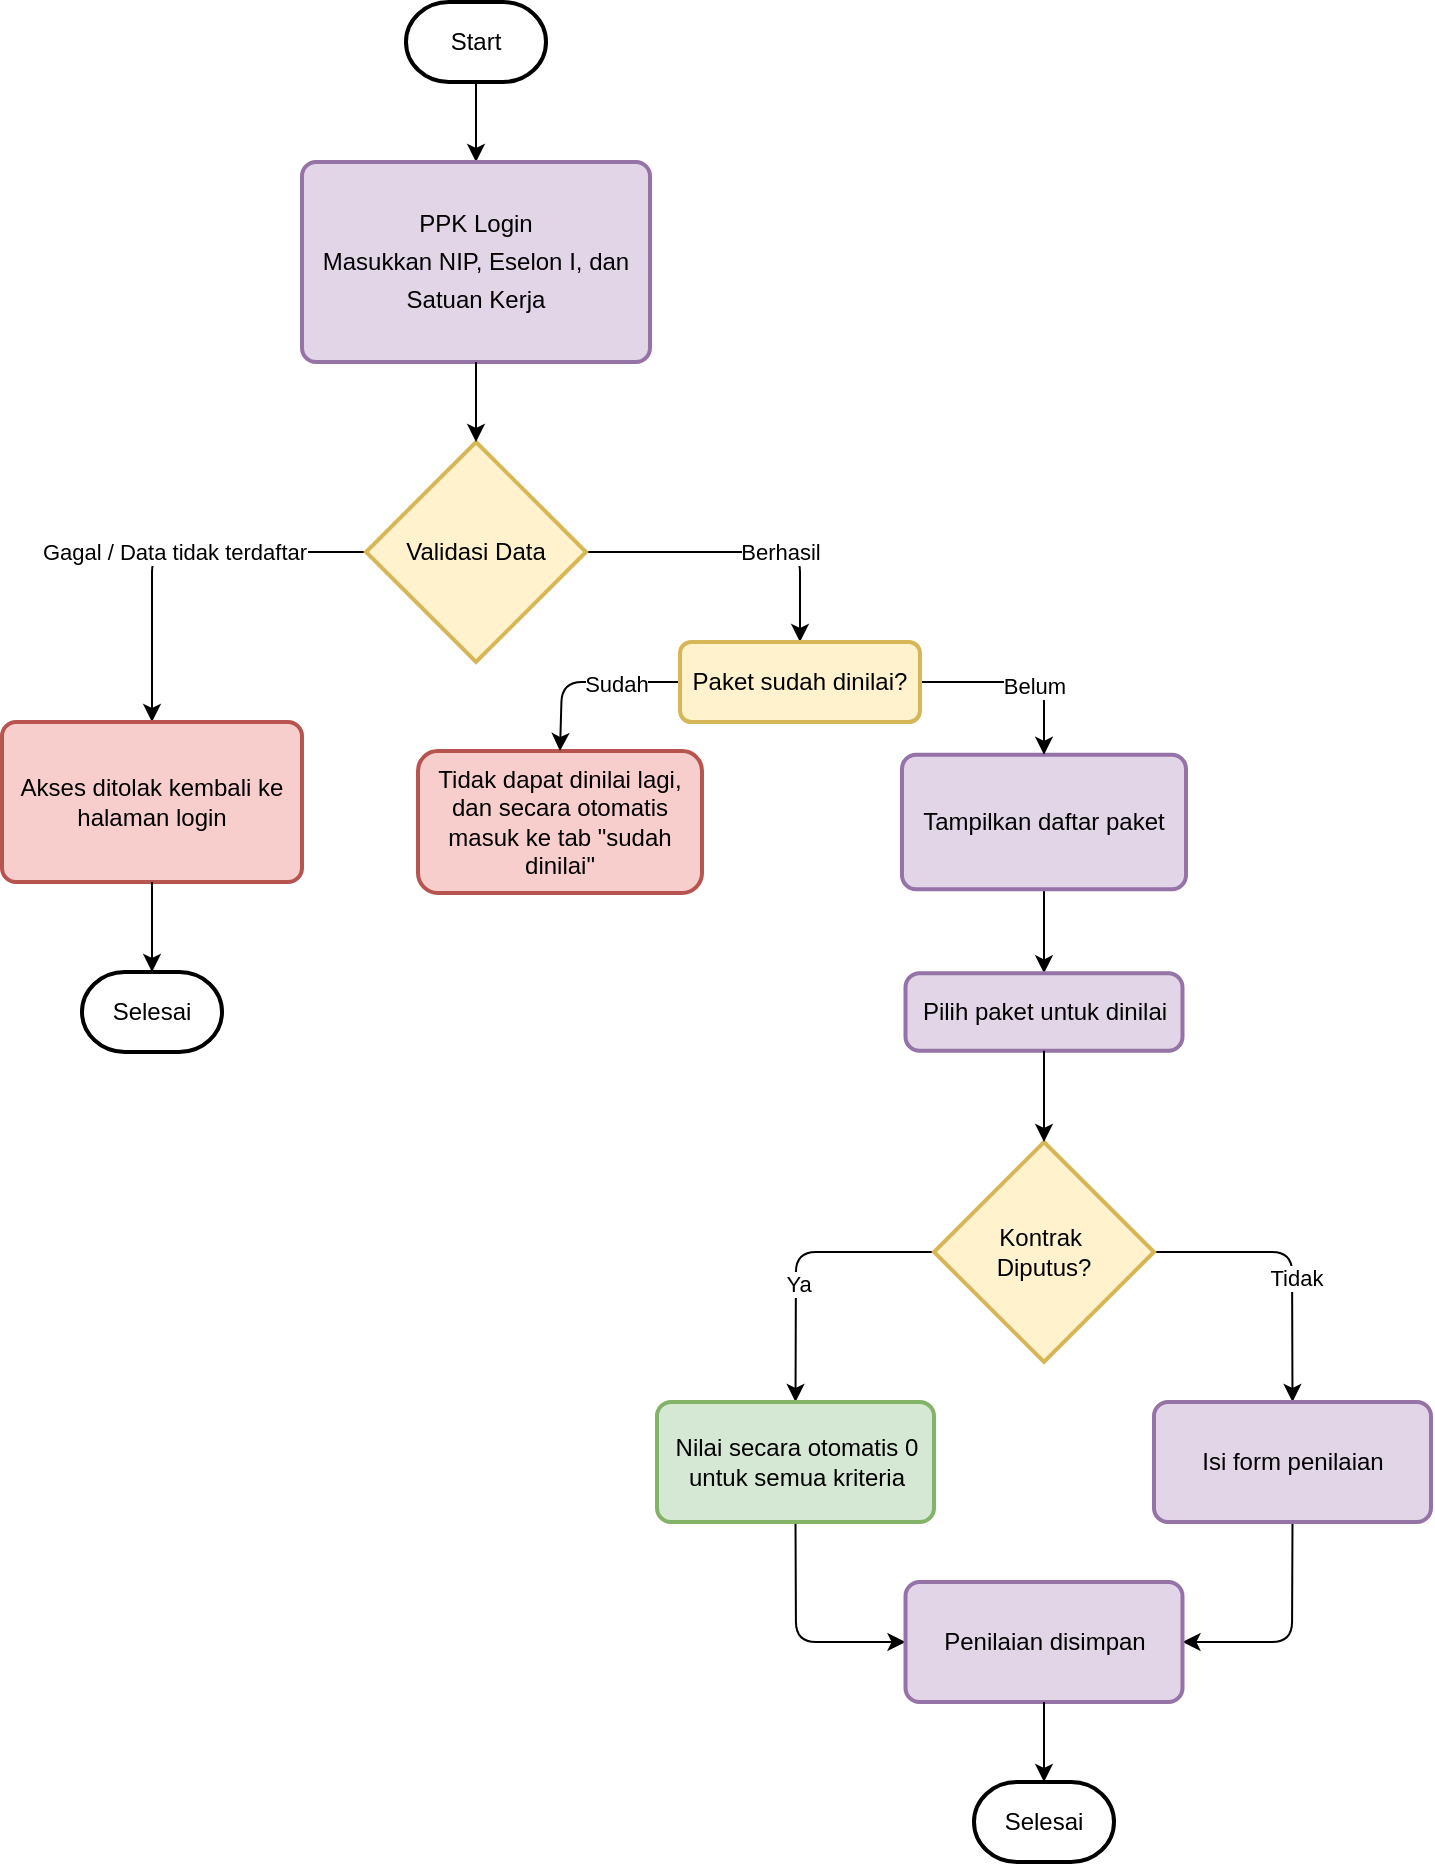 <mxfile>
    <diagram id="J0CxmrGqX70ax98WDTyq" name="Page-1">
        <mxGraphModel dx="1649" dy="1113" grid="1" gridSize="10" guides="1" tooltips="1" connect="1" arrows="1" fold="1" page="1" pageScale="1" pageWidth="827" pageHeight="1169" background="none" math="0" shadow="0">
            <root>
                <mxCell id="0"/>
                <mxCell id="1" parent="0"/>
                <mxCell id="45" style="edgeStyle=none;html=1;entryX=0.5;entryY=0;entryDx=0;entryDy=0;" edge="1" parent="1" source="42" target="43">
                    <mxGeometry relative="1" as="geometry"/>
                </mxCell>
                <mxCell id="42" value="Start" style="strokeWidth=2;html=1;shape=mxgraph.flowchart.terminator;whiteSpace=wrap;" vertex="1" parent="1">
                    <mxGeometry x="272" y="50" width="70" height="40" as="geometry"/>
                </mxCell>
                <mxCell id="43" value="&lt;div style=&quot;line-height: 160%;&quot;&gt;PPK Login&lt;div&gt;Masukkan NIP, Eselon I, dan Satuan Kerja&lt;/div&gt;&lt;/div&gt;" style="rounded=1;whiteSpace=wrap;html=1;absoluteArcSize=1;arcSize=14;strokeWidth=2;fillColor=#e1d5e7;strokeColor=#9673a6;" vertex="1" parent="1">
                    <mxGeometry x="220" y="130" width="174" height="100" as="geometry"/>
                </mxCell>
                <mxCell id="53" value="Gagal / Data tidak terdaftar" style="edgeStyle=none;html=1;exitX=0;exitY=0.5;exitDx=0;exitDy=0;exitPerimeter=0;entryX=0.5;entryY=0;entryDx=0;entryDy=0;" edge="1" parent="1" source="44" target="48">
                    <mxGeometry relative="1" as="geometry">
                        <Array as="points">
                            <mxPoint x="145" y="325"/>
                        </Array>
                    </mxGeometry>
                </mxCell>
                <mxCell id="66" style="edgeStyle=none;html=1;entryX=0.5;entryY=0;entryDx=0;entryDy=0;exitX=1;exitY=0.5;exitDx=0;exitDy=0;exitPerimeter=0;" edge="1" parent="1" source="44" target="65">
                    <mxGeometry relative="1" as="geometry">
                        <Array as="points">
                            <mxPoint x="469" y="325"/>
                        </Array>
                    </mxGeometry>
                </mxCell>
                <mxCell id="67" value="Berhasil" style="edgeLabel;html=1;align=center;verticalAlign=middle;resizable=0;points=[];" vertex="1" connectable="0" parent="66">
                    <mxGeometry x="0.277" relative="1" as="geometry">
                        <mxPoint as="offset"/>
                    </mxGeometry>
                </mxCell>
                <mxCell id="44" value="Validasi Data" style="strokeWidth=2;html=1;shape=mxgraph.flowchart.decision;whiteSpace=wrap;fillColor=#fff2cc;strokeColor=#d6b656;" vertex="1" parent="1">
                    <mxGeometry x="252" y="270" width="110" height="110" as="geometry"/>
                </mxCell>
                <mxCell id="46" style="edgeStyle=none;html=1;entryX=0.5;entryY=0;entryDx=0;entryDy=0;entryPerimeter=0;" edge="1" parent="1" source="43" target="44">
                    <mxGeometry relative="1" as="geometry"/>
                </mxCell>
                <mxCell id="74" style="edgeStyle=none;html=1;entryX=0.5;entryY=0;entryDx=0;entryDy=0;" edge="1" parent="1" source="47" target="57">
                    <mxGeometry relative="1" as="geometry"/>
                </mxCell>
                <mxCell id="47" value="Tampilkan daftar paket" style="rounded=1;whiteSpace=wrap;html=1;absoluteArcSize=1;arcSize=14;strokeWidth=2;fillColor=#e1d5e7;strokeColor=#9673a6;" vertex="1" parent="1">
                    <mxGeometry x="520" y="426.4" width="142" height="67.2" as="geometry"/>
                </mxCell>
                <mxCell id="48" value="Akses ditolak kembali ke halaman login" style="rounded=1;whiteSpace=wrap;html=1;absoluteArcSize=1;arcSize=14;strokeWidth=2;fillColor=#f8cecc;strokeColor=#b85450;" vertex="1" parent="1">
                    <mxGeometry x="70" y="410" width="150" height="80" as="geometry"/>
                </mxCell>
                <mxCell id="55" value="Selesai" style="strokeWidth=2;html=1;shape=mxgraph.flowchart.terminator;whiteSpace=wrap;" vertex="1" parent="1">
                    <mxGeometry x="110" y="535" width="70" height="40" as="geometry"/>
                </mxCell>
                <mxCell id="56" style="edgeStyle=none;html=1;entryX=0.5;entryY=0;entryDx=0;entryDy=0;entryPerimeter=0;" edge="1" parent="1" source="48" target="55">
                    <mxGeometry relative="1" as="geometry"/>
                </mxCell>
                <mxCell id="57" value="Pilih paket untuk dinilai" style="rounded=1;whiteSpace=wrap;html=1;absoluteArcSize=1;arcSize=14;strokeWidth=2;fillColor=#e1d5e7;strokeColor=#9673a6;" vertex="1" parent="1">
                    <mxGeometry x="521.75" y="535.65" width="138.5" height="38.7" as="geometry"/>
                </mxCell>
                <mxCell id="61" value="Tidak dapat dinilai lagi, dan secara otomatis masuk ke tab &quot;sudah dinilai&quot;" style="whiteSpace=wrap;html=1;rounded=1;arcSize=14;strokeWidth=2;fillColor=#f8cecc;strokeColor=#b85450;" vertex="1" parent="1">
                    <mxGeometry x="278" y="424.5" width="142" height="71" as="geometry"/>
                </mxCell>
                <mxCell id="68" style="edgeStyle=none;html=1;exitX=0;exitY=0.5;exitDx=0;exitDy=0;entryX=0.5;entryY=0;entryDx=0;entryDy=0;" edge="1" parent="1" source="65" target="61">
                    <mxGeometry relative="1" as="geometry">
                        <Array as="points">
                            <mxPoint x="350" y="390"/>
                        </Array>
                    </mxGeometry>
                </mxCell>
                <mxCell id="69" value="Sudah" style="edgeLabel;html=1;align=center;verticalAlign=middle;resizable=0;points=[];" vertex="1" connectable="0" parent="68">
                    <mxGeometry x="-0.319" y="1" relative="1" as="geometry">
                        <mxPoint as="offset"/>
                    </mxGeometry>
                </mxCell>
                <mxCell id="70" style="edgeStyle=none;html=1;entryX=0.5;entryY=0;entryDx=0;entryDy=0;" edge="1" parent="1" source="65" target="47">
                    <mxGeometry relative="1" as="geometry">
                        <Array as="points">
                            <mxPoint x="591" y="390"/>
                        </Array>
                    </mxGeometry>
                </mxCell>
                <mxCell id="71" value="Belum" style="edgeLabel;html=1;align=center;verticalAlign=middle;resizable=0;points=[];" vertex="1" connectable="0" parent="70">
                    <mxGeometry x="0.152" y="-2" relative="1" as="geometry">
                        <mxPoint as="offset"/>
                    </mxGeometry>
                </mxCell>
                <mxCell id="65" value="Paket sudah dinilai?" style="whiteSpace=wrap;html=1;rounded=1;arcSize=14;strokeWidth=2;fillColor=#fff2cc;strokeColor=#d6b656;" vertex="1" parent="1">
                    <mxGeometry x="409" y="370" width="120" height="40" as="geometry"/>
                </mxCell>
                <mxCell id="81" style="edgeStyle=none;html=1;entryX=0.5;entryY=0;entryDx=0;entryDy=0;exitX=1;exitY=0.5;exitDx=0;exitDy=0;exitPerimeter=0;" edge="1" parent="1" source="77" target="79">
                    <mxGeometry relative="1" as="geometry">
                        <Array as="points">
                            <mxPoint x="715" y="675"/>
                        </Array>
                    </mxGeometry>
                </mxCell>
                <mxCell id="83" value="Tidak" style="edgeLabel;html=1;align=center;verticalAlign=middle;resizable=0;points=[];" vertex="1" connectable="0" parent="81">
                    <mxGeometry x="0.131" y="2" relative="1" as="geometry">
                        <mxPoint as="offset"/>
                    </mxGeometry>
                </mxCell>
                <mxCell id="82" style="edgeStyle=none;html=1;entryX=0.5;entryY=0;entryDx=0;entryDy=0;exitX=0;exitY=0.5;exitDx=0;exitDy=0;exitPerimeter=0;" edge="1" parent="1" source="77" target="80">
                    <mxGeometry relative="1" as="geometry">
                        <Array as="points">
                            <mxPoint x="467" y="675"/>
                        </Array>
                    </mxGeometry>
                </mxCell>
                <mxCell id="84" value="Ya" style="edgeLabel;html=1;align=center;verticalAlign=middle;resizable=0;points=[];" vertex="1" connectable="0" parent="82">
                    <mxGeometry x="0.181" y="1" relative="1" as="geometry">
                        <mxPoint as="offset"/>
                    </mxGeometry>
                </mxCell>
                <mxCell id="77" value="Kontrak&amp;nbsp;&lt;div&gt;Diputus?&lt;/div&gt;" style="strokeWidth=2;html=1;shape=mxgraph.flowchart.decision;whiteSpace=wrap;fillColor=#fff2cc;strokeColor=#d6b656;" vertex="1" parent="1">
                    <mxGeometry x="536" y="620" width="110" height="110" as="geometry"/>
                </mxCell>
                <mxCell id="78" style="edgeStyle=none;html=1;exitX=0.5;exitY=1;exitDx=0;exitDy=0;entryX=0.5;entryY=0;entryDx=0;entryDy=0;entryPerimeter=0;" edge="1" parent="1" source="57" target="77">
                    <mxGeometry relative="1" as="geometry"/>
                </mxCell>
                <mxCell id="86" style="edgeStyle=none;html=1;exitX=0.5;exitY=1;exitDx=0;exitDy=0;entryX=1;entryY=0.5;entryDx=0;entryDy=0;" edge="1" parent="1" source="79" target="85">
                    <mxGeometry relative="1" as="geometry">
                        <Array as="points">
                            <mxPoint x="715" y="870"/>
                        </Array>
                    </mxGeometry>
                </mxCell>
                <mxCell id="79" value="Isi form penilaian" style="rounded=1;whiteSpace=wrap;html=1;absoluteArcSize=1;arcSize=14;strokeWidth=2;fillColor=#e1d5e7;strokeColor=#9673a6;" vertex="1" parent="1">
                    <mxGeometry x="646" y="750" width="138.5" height="60" as="geometry"/>
                </mxCell>
                <mxCell id="87" style="edgeStyle=none;html=1;entryX=0;entryY=0.5;entryDx=0;entryDy=0;exitX=0.5;exitY=1;exitDx=0;exitDy=0;" edge="1" parent="1" source="80" target="85">
                    <mxGeometry relative="1" as="geometry">
                        <Array as="points">
                            <mxPoint x="467" y="870"/>
                        </Array>
                    </mxGeometry>
                </mxCell>
                <mxCell id="80" value="Nilai secara otomatis 0 untuk semua kriteria" style="rounded=1;whiteSpace=wrap;html=1;absoluteArcSize=1;arcSize=14;strokeWidth=2;fillColor=#d5e8d4;strokeColor=#82b366;" vertex="1" parent="1">
                    <mxGeometry x="397.5" y="750" width="138.5" height="60" as="geometry"/>
                </mxCell>
                <mxCell id="85" value="Penilaian disimpan" style="rounded=1;whiteSpace=wrap;html=1;absoluteArcSize=1;arcSize=14;strokeWidth=2;fillColor=#e1d5e7;strokeColor=#9673a6;" vertex="1" parent="1">
                    <mxGeometry x="521.75" y="840" width="138.5" height="60" as="geometry"/>
                </mxCell>
                <mxCell id="89" value="Selesai" style="strokeWidth=2;html=1;shape=mxgraph.flowchart.terminator;whiteSpace=wrap;" vertex="1" parent="1">
                    <mxGeometry x="556" y="940" width="70" height="40" as="geometry"/>
                </mxCell>
                <mxCell id="90" style="edgeStyle=none;html=1;entryX=0.5;entryY=0;entryDx=0;entryDy=0;entryPerimeter=0;" edge="1" parent="1" source="85" target="89">
                    <mxGeometry relative="1" as="geometry"/>
                </mxCell>
            </root>
        </mxGraphModel>
    </diagram>
</mxfile>